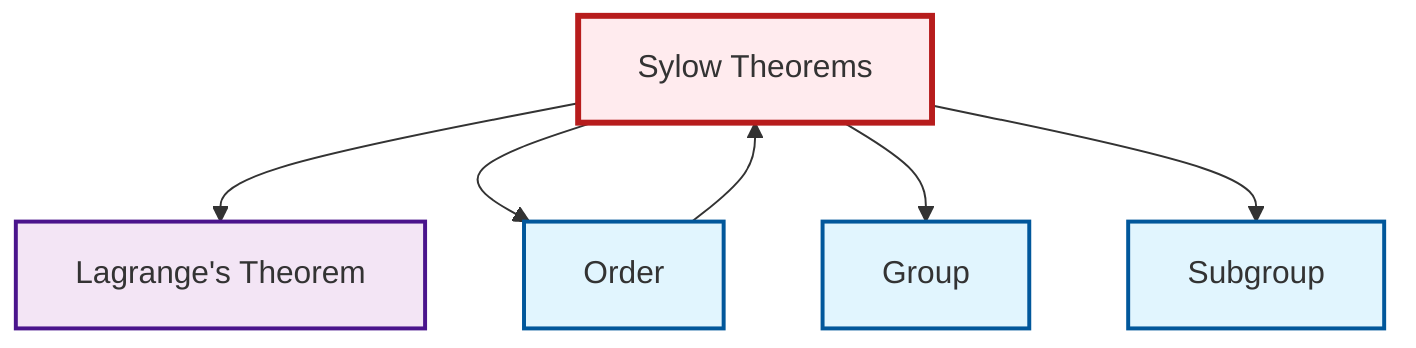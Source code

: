 graph TD
    classDef definition fill:#e1f5fe,stroke:#01579b,stroke-width:2px
    classDef theorem fill:#f3e5f5,stroke:#4a148c,stroke-width:2px
    classDef axiom fill:#fff3e0,stroke:#e65100,stroke-width:2px
    classDef example fill:#e8f5e9,stroke:#1b5e20,stroke-width:2px
    classDef current fill:#ffebee,stroke:#b71c1c,stroke-width:3px
    thm-lagrange["Lagrange's Theorem"]:::theorem
    def-group["Group"]:::definition
    thm-sylow["Sylow Theorems"]:::theorem
    def-order["Order"]:::definition
    def-subgroup["Subgroup"]:::definition
    thm-sylow --> thm-lagrange
    thm-sylow --> def-order
    thm-sylow --> def-group
    def-order --> thm-sylow
    thm-sylow --> def-subgroup
    class thm-sylow current